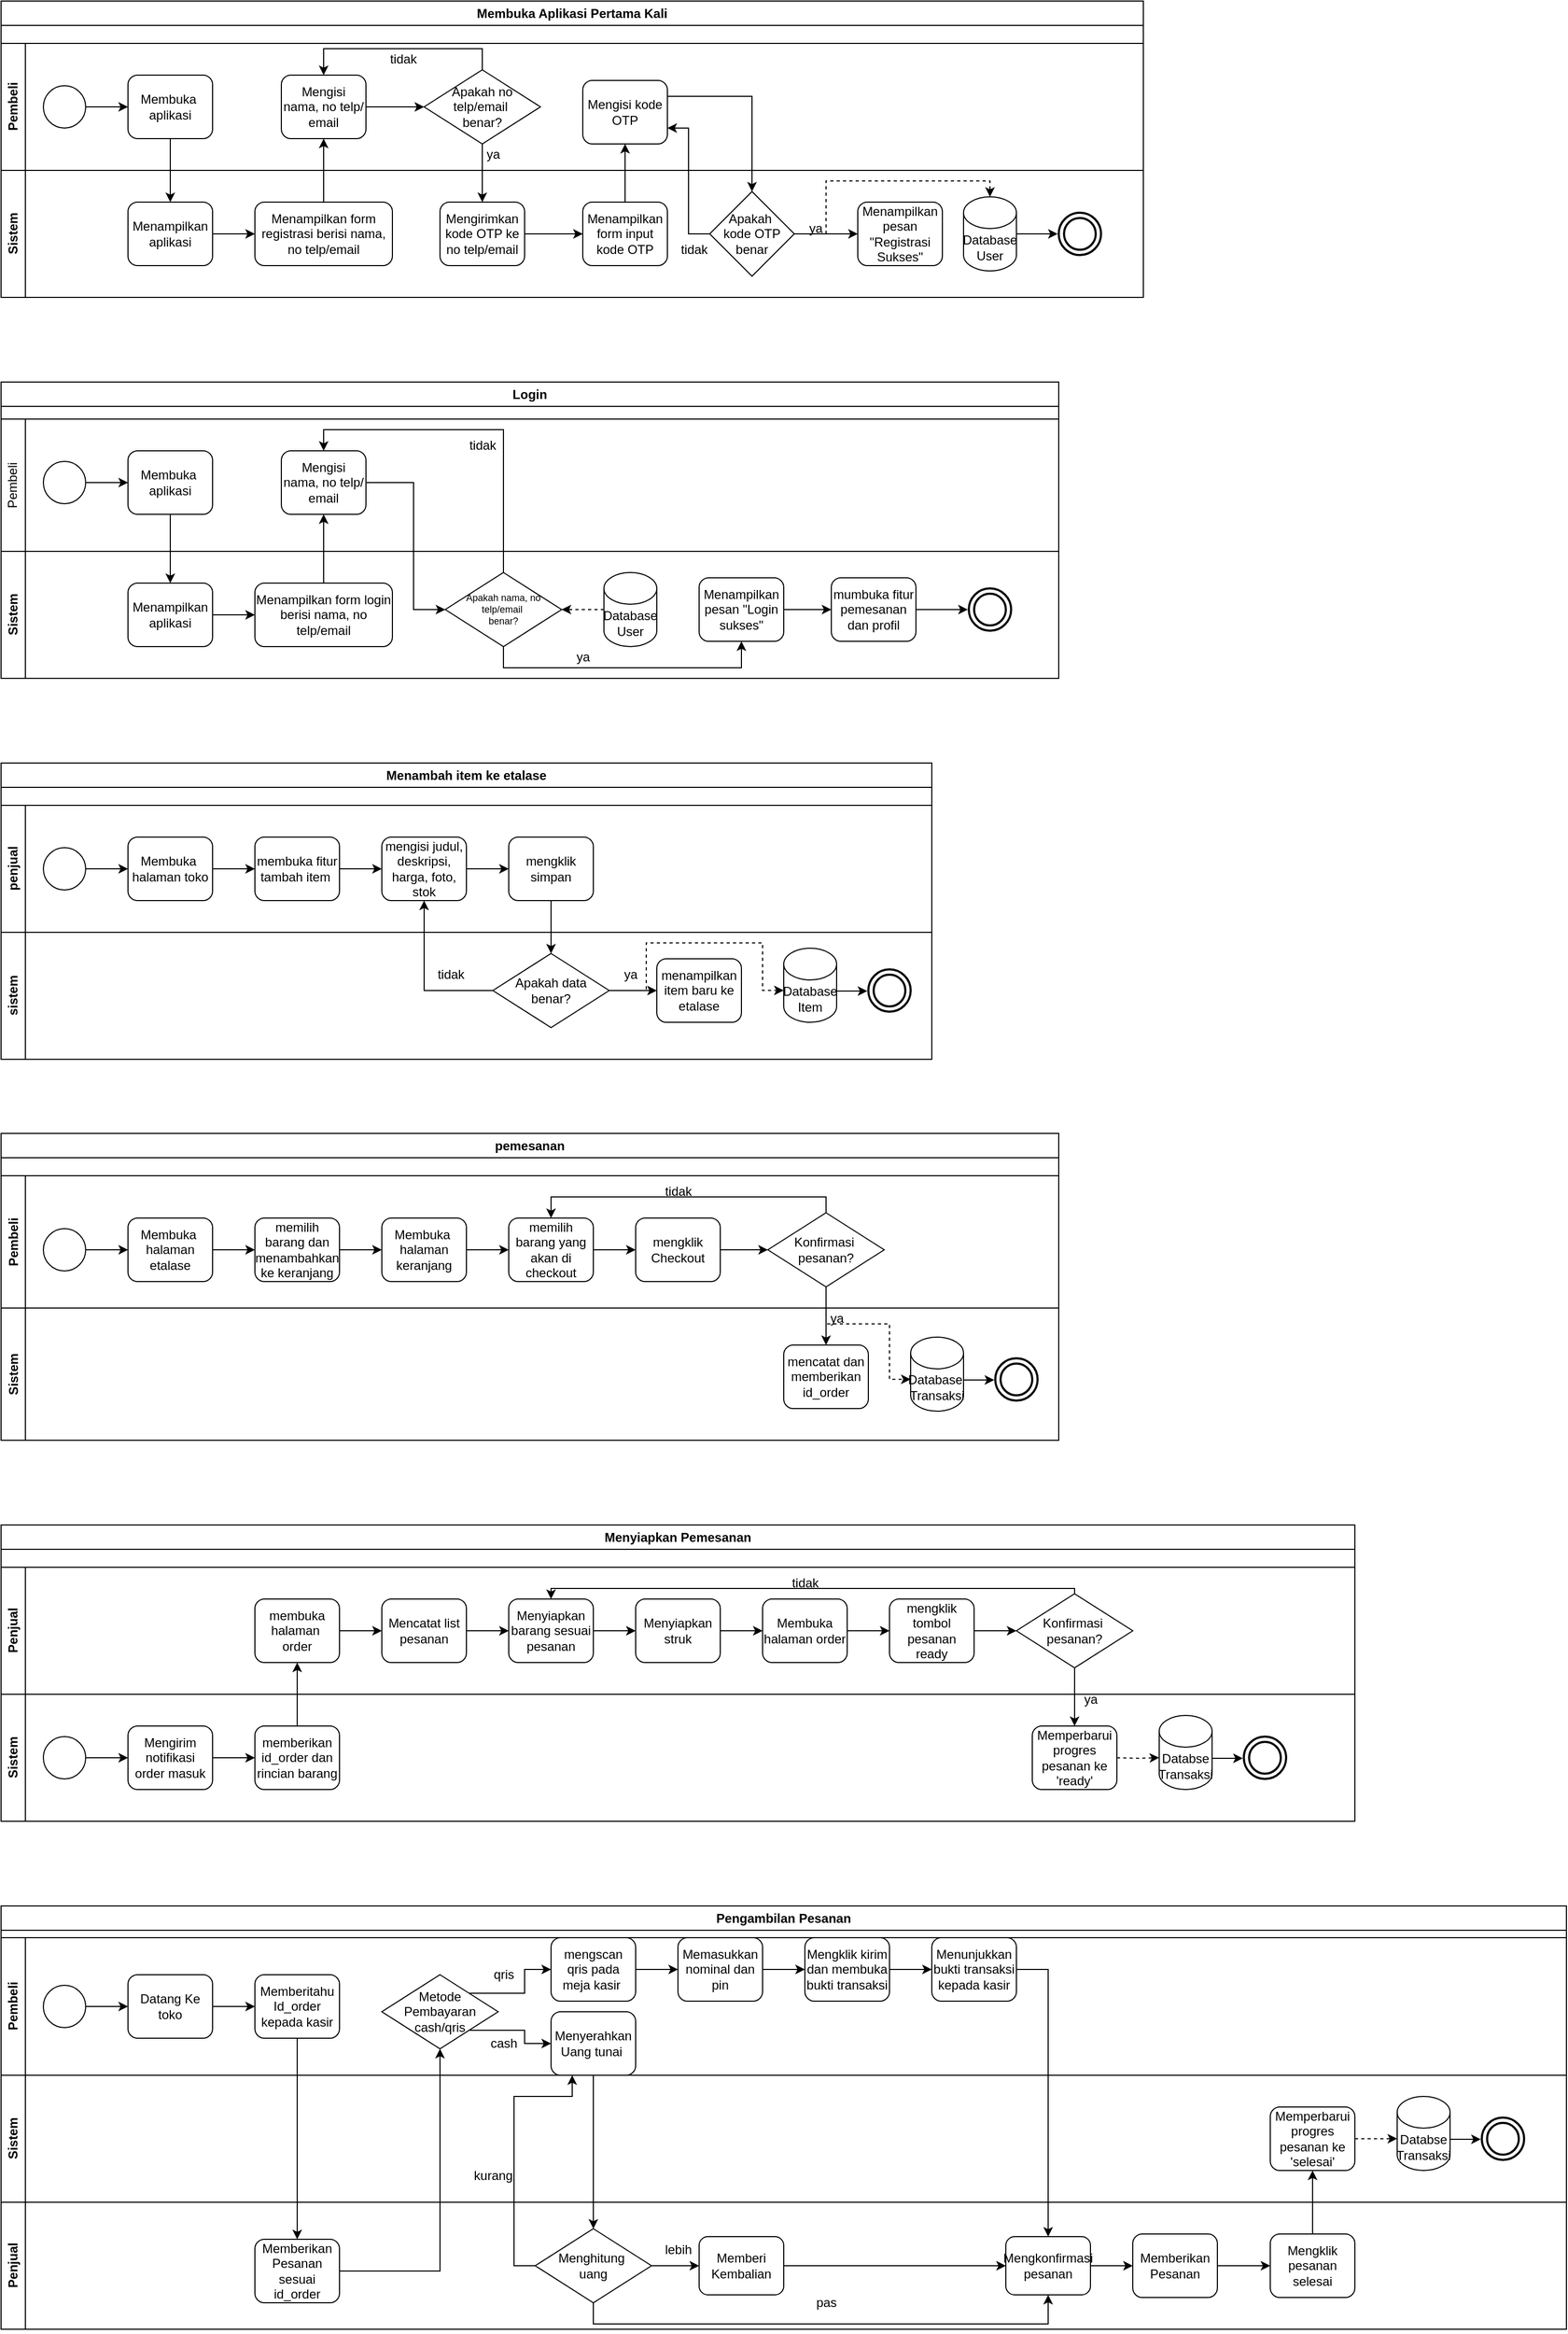 <mxfile version="26.0.4">
  <diagram name="Halaman-1" id="dJWml7e_3UsgryPbaNAH">
    <mxGraphModel dx="1216" dy="539" grid="1" gridSize="10" guides="1" tooltips="1" connect="1" arrows="1" fold="1" page="1" pageScale="10" pageWidth="827" pageHeight="1169" math="0" shadow="0">
      <root>
        <mxCell id="0" />
        <mxCell id="1" parent="0" />
        <mxCell id="1x1_cKniDCLI9DL_jRmz-61" value="Membuka Aplikasi Pertama Kali" style="swimlane;whiteSpace=wrap;html=1;" parent="1" vertex="1">
          <mxGeometry width="1080" height="280" as="geometry" />
        </mxCell>
        <mxCell id="1x1_cKniDCLI9DL_jRmz-62" value="Pembeli" style="swimlane;horizontal=0;whiteSpace=wrap;html=1;" parent="1x1_cKniDCLI9DL_jRmz-61" vertex="1">
          <mxGeometry y="40" width="1080" height="120" as="geometry" />
        </mxCell>
        <mxCell id="v4LzWEk5CZVGfWKohJ5e-2" style="edgeStyle=orthogonalEdgeStyle;rounded=0;orthogonalLoop=1;jettySize=auto;html=1;exitX=1;exitY=0.5;exitDx=0;exitDy=0;entryX=0;entryY=0.5;entryDx=0;entryDy=0;" parent="1x1_cKniDCLI9DL_jRmz-62" source="1x1_cKniDCLI9DL_jRmz-66" target="1x1_cKniDCLI9DL_jRmz-67" edge="1">
          <mxGeometry relative="1" as="geometry" />
        </mxCell>
        <mxCell id="1x1_cKniDCLI9DL_jRmz-66" value="" style="ellipse;whiteSpace=wrap;html=1;aspect=fixed;" parent="1x1_cKniDCLI9DL_jRmz-62" vertex="1">
          <mxGeometry x="40" y="40" width="40" height="40" as="geometry" />
        </mxCell>
        <mxCell id="1x1_cKniDCLI9DL_jRmz-67" value="Membuka&amp;nbsp;&lt;div&gt;aplikasi&lt;/div&gt;" style="rounded=1;whiteSpace=wrap;html=1;" parent="1x1_cKniDCLI9DL_jRmz-62" vertex="1">
          <mxGeometry x="120" y="30" width="80" height="60" as="geometry" />
        </mxCell>
        <mxCell id="1x1_cKniDCLI9DL_jRmz-81" style="edgeStyle=orthogonalEdgeStyle;rounded=0;orthogonalLoop=1;jettySize=auto;html=1;exitX=1;exitY=0.5;exitDx=0;exitDy=0;entryX=0;entryY=0.5;entryDx=0;entryDy=0;" parent="1x1_cKniDCLI9DL_jRmz-62" source="1x1_cKniDCLI9DL_jRmz-72" target="1x1_cKniDCLI9DL_jRmz-77" edge="1">
          <mxGeometry relative="1" as="geometry" />
        </mxCell>
        <mxCell id="1x1_cKniDCLI9DL_jRmz-72" value="Mengisi nama, no telp/ email" style="rounded=1;whiteSpace=wrap;html=1;" parent="1x1_cKniDCLI9DL_jRmz-62" vertex="1">
          <mxGeometry x="265" y="30" width="80" height="60" as="geometry" />
        </mxCell>
        <mxCell id="1x1_cKniDCLI9DL_jRmz-78" style="edgeStyle=orthogonalEdgeStyle;rounded=0;orthogonalLoop=1;jettySize=auto;html=1;exitX=0.5;exitY=0;exitDx=0;exitDy=0;entryX=0.5;entryY=0;entryDx=0;entryDy=0;" parent="1x1_cKniDCLI9DL_jRmz-62" source="1x1_cKniDCLI9DL_jRmz-77" target="1x1_cKniDCLI9DL_jRmz-72" edge="1">
          <mxGeometry relative="1" as="geometry" />
        </mxCell>
        <mxCell id="1x1_cKniDCLI9DL_jRmz-77" value="Apakah no telp/email&amp;nbsp;&lt;div&gt;benar?&lt;/div&gt;" style="rhombus;whiteSpace=wrap;html=1;" parent="1x1_cKniDCLI9DL_jRmz-62" vertex="1">
          <mxGeometry x="400" y="25" width="110" height="70" as="geometry" />
        </mxCell>
        <mxCell id="1x1_cKniDCLI9DL_jRmz-85" value="Mengisi kode OTP" style="rounded=1;whiteSpace=wrap;html=1;" parent="1x1_cKniDCLI9DL_jRmz-62" vertex="1">
          <mxGeometry x="550" y="35" width="80" height="60" as="geometry" />
        </mxCell>
        <mxCell id="v4LzWEk5CZVGfWKohJ5e-10" value="ya" style="text;html=1;align=center;verticalAlign=middle;resizable=0;points=[];autosize=1;strokeColor=none;fillColor=none;" parent="1x1_cKniDCLI9DL_jRmz-62" vertex="1">
          <mxGeometry x="445" y="90" width="40" height="30" as="geometry" />
        </mxCell>
        <mxCell id="v4LzWEk5CZVGfWKohJ5e-11" value="tidak" style="text;html=1;align=center;verticalAlign=middle;resizable=0;points=[];autosize=1;strokeColor=none;fillColor=none;" parent="1x1_cKniDCLI9DL_jRmz-62" vertex="1">
          <mxGeometry x="355" width="50" height="30" as="geometry" />
        </mxCell>
        <mxCell id="1x1_cKniDCLI9DL_jRmz-64" value="Sistem" style="swimlane;horizontal=0;whiteSpace=wrap;html=1;" parent="1x1_cKniDCLI9DL_jRmz-61" vertex="1">
          <mxGeometry y="160" width="1080" height="120" as="geometry" />
        </mxCell>
        <mxCell id="1x1_cKniDCLI9DL_jRmz-80" style="edgeStyle=orthogonalEdgeStyle;rounded=0;orthogonalLoop=1;jettySize=auto;html=1;exitX=1;exitY=0.5;exitDx=0;exitDy=0;entryX=0;entryY=0.5;entryDx=0;entryDy=0;" parent="1x1_cKniDCLI9DL_jRmz-64" source="1x1_cKniDCLI9DL_jRmz-69" target="1x1_cKniDCLI9DL_jRmz-71" edge="1">
          <mxGeometry relative="1" as="geometry" />
        </mxCell>
        <mxCell id="1x1_cKniDCLI9DL_jRmz-69" value="Menampilkan aplikasi" style="rounded=1;whiteSpace=wrap;html=1;" parent="1x1_cKniDCLI9DL_jRmz-64" vertex="1">
          <mxGeometry x="120" y="30" width="80" height="60" as="geometry" />
        </mxCell>
        <mxCell id="1x1_cKniDCLI9DL_jRmz-71" value="Menampilkan form registrasi berisi nama, no telp/email" style="rounded=1;whiteSpace=wrap;html=1;" parent="1x1_cKniDCLI9DL_jRmz-64" vertex="1">
          <mxGeometry x="240" y="30" width="130" height="60" as="geometry" />
        </mxCell>
        <mxCell id="1x1_cKniDCLI9DL_jRmz-84" style="edgeStyle=orthogonalEdgeStyle;rounded=0;orthogonalLoop=1;jettySize=auto;html=1;exitX=1;exitY=0.5;exitDx=0;exitDy=0;entryX=0;entryY=0.5;entryDx=0;entryDy=0;" parent="1x1_cKniDCLI9DL_jRmz-64" source="1x1_cKniDCLI9DL_jRmz-73" target="1x1_cKniDCLI9DL_jRmz-83" edge="1">
          <mxGeometry relative="1" as="geometry" />
        </mxCell>
        <mxCell id="1x1_cKniDCLI9DL_jRmz-73" value="Mengirimkan kode OTP ke no telp/email" style="rounded=1;whiteSpace=wrap;html=1;" parent="1x1_cKniDCLI9DL_jRmz-64" vertex="1">
          <mxGeometry x="415" y="30" width="80" height="60" as="geometry" />
        </mxCell>
        <mxCell id="1x1_cKniDCLI9DL_jRmz-83" value="Menampilkan form input kode OTP" style="rounded=1;whiteSpace=wrap;html=1;" parent="1x1_cKniDCLI9DL_jRmz-64" vertex="1">
          <mxGeometry x="550" y="30" width="80" height="60" as="geometry" />
        </mxCell>
        <mxCell id="1x1_cKniDCLI9DL_jRmz-91" style="edgeStyle=orthogonalEdgeStyle;rounded=0;orthogonalLoop=1;jettySize=auto;html=1;exitX=1;exitY=0.5;exitDx=0;exitDy=0;entryX=0;entryY=0.5;entryDx=0;entryDy=0;" parent="1x1_cKniDCLI9DL_jRmz-64" source="1x1_cKniDCLI9DL_jRmz-87" target="1x1_cKniDCLI9DL_jRmz-90" edge="1">
          <mxGeometry relative="1" as="geometry" />
        </mxCell>
        <mxCell id="1x1_cKniDCLI9DL_jRmz-87" value="Apakah&amp;nbsp;&lt;div&gt;kode OTP benar&lt;/div&gt;" style="rhombus;whiteSpace=wrap;html=1;" parent="1x1_cKniDCLI9DL_jRmz-64" vertex="1">
          <mxGeometry x="670" y="20" width="80" height="80" as="geometry" />
        </mxCell>
        <mxCell id="1x1_cKniDCLI9DL_jRmz-90" value="Menampilkan pesan &quot;Registrasi Sukses&quot;" style="rounded=1;whiteSpace=wrap;html=1;" parent="1x1_cKniDCLI9DL_jRmz-64" vertex="1">
          <mxGeometry x="810" y="30" width="80" height="60" as="geometry" />
        </mxCell>
        <mxCell id="2Y-CChpE2fxilLZrQBRF-6" style="edgeStyle=orthogonalEdgeStyle;rounded=0;orthogonalLoop=1;jettySize=auto;html=1;exitX=1;exitY=0.5;exitDx=0;exitDy=0;exitPerimeter=0;entryX=0;entryY=0.5;entryDx=0;entryDy=0;" edge="1" parent="1x1_cKniDCLI9DL_jRmz-64" source="1x1_cKniDCLI9DL_jRmz-92" target="v4LzWEk5CZVGfWKohJ5e-3">
          <mxGeometry relative="1" as="geometry" />
        </mxCell>
        <mxCell id="1x1_cKniDCLI9DL_jRmz-92" value="Database&lt;div&gt;User&lt;/div&gt;" style="shape=cylinder3;whiteSpace=wrap;html=1;boundedLbl=1;backgroundOutline=1;size=15;" parent="1x1_cKniDCLI9DL_jRmz-64" vertex="1">
          <mxGeometry x="910" y="25" width="50" height="70" as="geometry" />
        </mxCell>
        <mxCell id="v4LzWEk5CZVGfWKohJ5e-4" style="edgeStyle=orthogonalEdgeStyle;rounded=0;orthogonalLoop=1;jettySize=auto;html=1;exitX=1;exitY=0.5;exitDx=0;exitDy=0;dashed=1;entryX=0.5;entryY=0;entryDx=0;entryDy=0;entryPerimeter=0;" parent="1x1_cKniDCLI9DL_jRmz-64" source="1x1_cKniDCLI9DL_jRmz-87" target="1x1_cKniDCLI9DL_jRmz-92" edge="1">
          <mxGeometry relative="1" as="geometry">
            <mxPoint x="935" y="20" as="targetPoint" />
            <Array as="points">
              <mxPoint x="780" y="60" />
              <mxPoint x="780" y="10" />
              <mxPoint x="935" y="10" />
            </Array>
          </mxGeometry>
        </mxCell>
        <mxCell id="v4LzWEk5CZVGfWKohJ5e-12" value="ya" style="text;html=1;align=center;verticalAlign=middle;resizable=0;points=[];autosize=1;strokeColor=none;fillColor=none;" parent="1x1_cKniDCLI9DL_jRmz-64" vertex="1">
          <mxGeometry x="750" y="40" width="40" height="30" as="geometry" />
        </mxCell>
        <mxCell id="v4LzWEk5CZVGfWKohJ5e-3" value="" style="ellipse;whiteSpace=wrap;html=1;aspect=fixed;perimeterSpacing=1;strokeWidth=2;gradientColor=none;fillStyle=auto;" parent="1x1_cKniDCLI9DL_jRmz-64" vertex="1">
          <mxGeometry x="1000" y="40" width="40" height="40" as="geometry" />
        </mxCell>
        <mxCell id="v4LzWEk5CZVGfWKohJ5e-9" value="" style="ellipse;whiteSpace=wrap;html=1;aspect=fixed;perimeterSpacing=1;strokeWidth=2;gradientColor=none;fillStyle=auto;" parent="1x1_cKniDCLI9DL_jRmz-64" vertex="1">
          <mxGeometry x="1005" y="45" width="30" height="30" as="geometry" />
        </mxCell>
        <mxCell id="v4LzWEk5CZVGfWKohJ5e-13" value="tidak" style="text;html=1;align=center;verticalAlign=middle;resizable=0;points=[];autosize=1;strokeColor=none;fillColor=none;" parent="1x1_cKniDCLI9DL_jRmz-64" vertex="1">
          <mxGeometry x="630" y="60" width="50" height="30" as="geometry" />
        </mxCell>
        <mxCell id="1x1_cKniDCLI9DL_jRmz-76" style="edgeStyle=orthogonalEdgeStyle;rounded=0;orthogonalLoop=1;jettySize=auto;html=1;exitX=0.5;exitY=0;exitDx=0;exitDy=0;entryX=0.5;entryY=1;entryDx=0;entryDy=0;" parent="1x1_cKniDCLI9DL_jRmz-61" source="1x1_cKniDCLI9DL_jRmz-71" target="1x1_cKniDCLI9DL_jRmz-72" edge="1">
          <mxGeometry relative="1" as="geometry" />
        </mxCell>
        <mxCell id="1x1_cKniDCLI9DL_jRmz-79" style="edgeStyle=orthogonalEdgeStyle;rounded=0;orthogonalLoop=1;jettySize=auto;html=1;exitX=0.5;exitY=1;exitDx=0;exitDy=0;entryX=0.5;entryY=0;entryDx=0;entryDy=0;" parent="1x1_cKniDCLI9DL_jRmz-61" source="1x1_cKniDCLI9DL_jRmz-67" target="1x1_cKniDCLI9DL_jRmz-69" edge="1">
          <mxGeometry relative="1" as="geometry" />
        </mxCell>
        <mxCell id="1x1_cKniDCLI9DL_jRmz-82" style="edgeStyle=orthogonalEdgeStyle;rounded=0;orthogonalLoop=1;jettySize=auto;html=1;exitX=0.5;exitY=1;exitDx=0;exitDy=0;entryX=0.5;entryY=0;entryDx=0;entryDy=0;" parent="1x1_cKniDCLI9DL_jRmz-61" source="1x1_cKniDCLI9DL_jRmz-77" target="1x1_cKniDCLI9DL_jRmz-73" edge="1">
          <mxGeometry relative="1" as="geometry" />
        </mxCell>
        <mxCell id="1x1_cKniDCLI9DL_jRmz-86" style="edgeStyle=orthogonalEdgeStyle;rounded=0;orthogonalLoop=1;jettySize=auto;html=1;exitX=0.5;exitY=0;exitDx=0;exitDy=0;entryX=0.5;entryY=1;entryDx=0;entryDy=0;" parent="1x1_cKniDCLI9DL_jRmz-61" source="1x1_cKniDCLI9DL_jRmz-83" target="1x1_cKniDCLI9DL_jRmz-85" edge="1">
          <mxGeometry relative="1" as="geometry" />
        </mxCell>
        <mxCell id="1x1_cKniDCLI9DL_jRmz-88" style="edgeStyle=orthogonalEdgeStyle;rounded=0;orthogonalLoop=1;jettySize=auto;html=1;exitX=1;exitY=0.25;exitDx=0;exitDy=0;entryX=0.5;entryY=0;entryDx=0;entryDy=0;" parent="1x1_cKniDCLI9DL_jRmz-61" source="1x1_cKniDCLI9DL_jRmz-85" target="1x1_cKniDCLI9DL_jRmz-87" edge="1">
          <mxGeometry relative="1" as="geometry" />
        </mxCell>
        <mxCell id="1x1_cKniDCLI9DL_jRmz-89" style="edgeStyle=orthogonalEdgeStyle;rounded=0;orthogonalLoop=1;jettySize=auto;html=1;exitX=0;exitY=0.5;exitDx=0;exitDy=0;entryX=1;entryY=0.75;entryDx=0;entryDy=0;" parent="1x1_cKniDCLI9DL_jRmz-61" source="1x1_cKniDCLI9DL_jRmz-87" target="1x1_cKniDCLI9DL_jRmz-85" edge="1">
          <mxGeometry relative="1" as="geometry" />
        </mxCell>
        <mxCell id="v4LzWEk5CZVGfWKohJ5e-50" value="Login" style="swimlane;whiteSpace=wrap;html=1;" parent="1" vertex="1">
          <mxGeometry y="360" width="1000" height="280" as="geometry" />
        </mxCell>
        <mxCell id="v4LzWEk5CZVGfWKohJ5e-67" value="Sistem" style="swimlane;horizontal=0;whiteSpace=wrap;html=1;" parent="v4LzWEk5CZVGfWKohJ5e-50" vertex="1">
          <mxGeometry y="160" width="1000" height="120" as="geometry" />
        </mxCell>
        <mxCell id="v4LzWEk5CZVGfWKohJ5e-82" style="edgeStyle=orthogonalEdgeStyle;rounded=0;orthogonalLoop=1;jettySize=auto;html=1;exitX=1;exitY=0.5;exitDx=0;exitDy=0;entryX=0;entryY=0.5;entryDx=0;entryDy=0;" parent="v4LzWEk5CZVGfWKohJ5e-67" source="v4LzWEk5CZVGfWKohJ5e-71" target="v4LzWEk5CZVGfWKohJ5e-72" edge="1">
          <mxGeometry relative="1" as="geometry" />
        </mxCell>
        <mxCell id="v4LzWEk5CZVGfWKohJ5e-71" value="Menampilkan aplikasi" style="rounded=1;whiteSpace=wrap;html=1;" parent="v4LzWEk5CZVGfWKohJ5e-67" vertex="1">
          <mxGeometry x="120" y="30" width="80" height="60" as="geometry" />
        </mxCell>
        <mxCell id="v4LzWEk5CZVGfWKohJ5e-72" value="Menampilkan form login berisi nama, no telp/email" style="rounded=1;whiteSpace=wrap;html=1;" parent="v4LzWEk5CZVGfWKohJ5e-67" vertex="1">
          <mxGeometry x="240" y="30" width="130" height="60" as="geometry" />
        </mxCell>
        <mxCell id="v4LzWEk5CZVGfWKohJ5e-75" value="Apakah nama, no telp/email&amp;nbsp;&lt;div&gt;benar?&lt;/div&gt;" style="rhombus;whiteSpace=wrap;html=1;spacing=2;fontSize=9;fontStyle=0" parent="v4LzWEk5CZVGfWKohJ5e-67" vertex="1">
          <mxGeometry x="420" y="20" width="110" height="70" as="geometry" />
        </mxCell>
        <mxCell id="2Y-CChpE2fxilLZrQBRF-5" style="edgeStyle=orthogonalEdgeStyle;rounded=0;orthogonalLoop=1;jettySize=auto;html=1;exitX=0;exitY=0.5;exitDx=0;exitDy=0;exitPerimeter=0;entryX=1;entryY=0.5;entryDx=0;entryDy=0;dashed=1;" edge="1" parent="v4LzWEk5CZVGfWKohJ5e-67" source="2Y-CChpE2fxilLZrQBRF-4" target="v4LzWEk5CZVGfWKohJ5e-75">
          <mxGeometry relative="1" as="geometry" />
        </mxCell>
        <mxCell id="2Y-CChpE2fxilLZrQBRF-4" value="Database User" style="shape=cylinder3;whiteSpace=wrap;html=1;boundedLbl=1;backgroundOutline=1;size=15;" vertex="1" parent="v4LzWEk5CZVGfWKohJ5e-67">
          <mxGeometry x="570" y="20" width="50" height="70" as="geometry" />
        </mxCell>
        <mxCell id="v4LzWEk5CZVGfWKohJ5e-84" style="edgeStyle=orthogonalEdgeStyle;rounded=0;orthogonalLoop=1;jettySize=auto;html=1;exitX=1;exitY=0.5;exitDx=0;exitDy=0;entryX=0;entryY=0.5;entryDx=0;entryDy=0;" parent="v4LzWEk5CZVGfWKohJ5e-67" source="v4LzWEk5CZVGfWKohJ5e-77" target="v4LzWEk5CZVGfWKohJ5e-83" edge="1">
          <mxGeometry relative="1" as="geometry" />
        </mxCell>
        <mxCell id="v4LzWEk5CZVGfWKohJ5e-77" value="Menampilkan pesan &quot;Login sukses&quot;" style="rounded=1;whiteSpace=wrap;html=1;" parent="v4LzWEk5CZVGfWKohJ5e-67" vertex="1">
          <mxGeometry x="660" y="25" width="80" height="60" as="geometry" />
        </mxCell>
        <mxCell id="v4LzWEk5CZVGfWKohJ5e-91" style="edgeStyle=orthogonalEdgeStyle;rounded=0;orthogonalLoop=1;jettySize=auto;html=1;exitX=1;exitY=0.5;exitDx=0;exitDy=0;entryX=0;entryY=0.5;entryDx=0;entryDy=0;" parent="v4LzWEk5CZVGfWKohJ5e-67" source="v4LzWEk5CZVGfWKohJ5e-83" target="v4LzWEk5CZVGfWKohJ5e-89" edge="1">
          <mxGeometry relative="1" as="geometry" />
        </mxCell>
        <mxCell id="v4LzWEk5CZVGfWKohJ5e-83" value="mumbuka fitur pemesanan dan profil" style="rounded=1;whiteSpace=wrap;html=1;" parent="v4LzWEk5CZVGfWKohJ5e-67" vertex="1">
          <mxGeometry x="785" y="25" width="80" height="60" as="geometry" />
        </mxCell>
        <mxCell id="v4LzWEk5CZVGfWKohJ5e-89" value="" style="ellipse;whiteSpace=wrap;html=1;aspect=fixed;perimeterSpacing=1;strokeWidth=2;gradientColor=none;fillStyle=auto;" parent="v4LzWEk5CZVGfWKohJ5e-67" vertex="1">
          <mxGeometry x="915" y="35" width="40" height="40" as="geometry" />
        </mxCell>
        <mxCell id="v4LzWEk5CZVGfWKohJ5e-90" value="" style="ellipse;whiteSpace=wrap;html=1;aspect=fixed;perimeterSpacing=1;strokeWidth=2;gradientColor=none;fillStyle=auto;" parent="v4LzWEk5CZVGfWKohJ5e-67" vertex="1">
          <mxGeometry x="920" y="40" width="30" height="30" as="geometry" />
        </mxCell>
        <mxCell id="v4LzWEk5CZVGfWKohJ5e-78" style="edgeStyle=orthogonalEdgeStyle;rounded=0;orthogonalLoop=1;jettySize=auto;html=1;exitX=0.5;exitY=1;exitDx=0;exitDy=0;entryX=0.5;entryY=1;entryDx=0;entryDy=0;" parent="v4LzWEk5CZVGfWKohJ5e-67" source="v4LzWEk5CZVGfWKohJ5e-75" target="v4LzWEk5CZVGfWKohJ5e-77" edge="1">
          <mxGeometry relative="1" as="geometry" />
        </mxCell>
        <mxCell id="v4LzWEk5CZVGfWKohJ5e-85" value="ya" style="text;html=1;align=center;verticalAlign=middle;resizable=0;points=[];autosize=1;strokeColor=none;fillColor=none;" parent="v4LzWEk5CZVGfWKohJ5e-67" vertex="1">
          <mxGeometry x="530" y="85" width="40" height="30" as="geometry" />
        </mxCell>
        <mxCell id="v4LzWEk5CZVGfWKohJ5e-68" value="Pembeli" style="swimlane;horizontal=0;whiteSpace=wrap;html=1;startSize=23;fontStyle=0;fontSize=12;" parent="v4LzWEk5CZVGfWKohJ5e-50" vertex="1">
          <mxGeometry y="35" width="1000" height="125" as="geometry" />
        </mxCell>
        <mxCell id="v4LzWEk5CZVGfWKohJ5e-80" style="edgeStyle=orthogonalEdgeStyle;rounded=0;orthogonalLoop=1;jettySize=auto;html=1;exitX=1;exitY=0.5;exitDx=0;exitDy=0;entryX=0;entryY=0.5;entryDx=0;entryDy=0;" parent="v4LzWEk5CZVGfWKohJ5e-68" source="v4LzWEk5CZVGfWKohJ5e-69" target="v4LzWEk5CZVGfWKohJ5e-70" edge="1">
          <mxGeometry relative="1" as="geometry" />
        </mxCell>
        <mxCell id="v4LzWEk5CZVGfWKohJ5e-69" value="" style="ellipse;whiteSpace=wrap;html=1;aspect=fixed;" parent="v4LzWEk5CZVGfWKohJ5e-68" vertex="1">
          <mxGeometry x="40" y="40" width="40" height="40" as="geometry" />
        </mxCell>
        <mxCell id="v4LzWEk5CZVGfWKohJ5e-70" value="Membuka&amp;nbsp;&lt;div&gt;aplikasi&lt;/div&gt;" style="rounded=1;whiteSpace=wrap;html=1;" parent="v4LzWEk5CZVGfWKohJ5e-68" vertex="1">
          <mxGeometry x="120" y="30" width="80" height="60" as="geometry" />
        </mxCell>
        <mxCell id="v4LzWEk5CZVGfWKohJ5e-73" value="Mengisi nama, no telp/ email" style="rounded=1;whiteSpace=wrap;html=1;" parent="v4LzWEk5CZVGfWKohJ5e-68" vertex="1">
          <mxGeometry x="265" y="30" width="80" height="60" as="geometry" />
        </mxCell>
        <mxCell id="v4LzWEk5CZVGfWKohJ5e-87" value="tidak" style="text;html=1;align=center;verticalAlign=middle;resizable=0;points=[];autosize=1;strokeColor=none;fillColor=none;" parent="v4LzWEk5CZVGfWKohJ5e-68" vertex="1">
          <mxGeometry x="430" y="10" width="50" height="30" as="geometry" />
        </mxCell>
        <mxCell id="v4LzWEk5CZVGfWKohJ5e-74" style="edgeStyle=orthogonalEdgeStyle;rounded=0;orthogonalLoop=1;jettySize=auto;html=1;exitX=0.5;exitY=0;exitDx=0;exitDy=0;entryX=0.5;entryY=1;entryDx=0;entryDy=0;" parent="v4LzWEk5CZVGfWKohJ5e-50" source="v4LzWEk5CZVGfWKohJ5e-72" target="v4LzWEk5CZVGfWKohJ5e-73" edge="1">
          <mxGeometry relative="1" as="geometry" />
        </mxCell>
        <mxCell id="v4LzWEk5CZVGfWKohJ5e-81" style="edgeStyle=orthogonalEdgeStyle;rounded=0;orthogonalLoop=1;jettySize=auto;html=1;exitX=0.5;exitY=1;exitDx=0;exitDy=0;entryX=0.5;entryY=0;entryDx=0;entryDy=0;" parent="v4LzWEk5CZVGfWKohJ5e-50" source="v4LzWEk5CZVGfWKohJ5e-70" target="v4LzWEk5CZVGfWKohJ5e-71" edge="1">
          <mxGeometry relative="1" as="geometry" />
        </mxCell>
        <mxCell id="v4LzWEk5CZVGfWKohJ5e-79" style="edgeStyle=orthogonalEdgeStyle;rounded=0;orthogonalLoop=1;jettySize=auto;html=1;exitX=1;exitY=0.5;exitDx=0;exitDy=0;entryX=0;entryY=0.5;entryDx=0;entryDy=0;" parent="v4LzWEk5CZVGfWKohJ5e-50" source="v4LzWEk5CZVGfWKohJ5e-73" target="v4LzWEk5CZVGfWKohJ5e-75" edge="1">
          <mxGeometry relative="1" as="geometry">
            <Array as="points">
              <mxPoint x="390" y="95" />
              <mxPoint x="390" y="215" />
            </Array>
          </mxGeometry>
        </mxCell>
        <mxCell id="v4LzWEk5CZVGfWKohJ5e-76" style="edgeStyle=orthogonalEdgeStyle;rounded=0;orthogonalLoop=1;jettySize=auto;html=1;exitX=0.5;exitY=0;exitDx=0;exitDy=0;entryX=0.5;entryY=0;entryDx=0;entryDy=0;" parent="v4LzWEk5CZVGfWKohJ5e-50" source="v4LzWEk5CZVGfWKohJ5e-75" target="v4LzWEk5CZVGfWKohJ5e-73" edge="1">
          <mxGeometry relative="1" as="geometry" />
        </mxCell>
        <mxCell id="Xs1nnPFi00Lcflwtf1iO-1" value="Menambah item ke etalase" style="swimlane;whiteSpace=wrap;html=1;" parent="1" vertex="1">
          <mxGeometry y="720" width="880" height="280" as="geometry" />
        </mxCell>
        <mxCell id="Xs1nnPFi00Lcflwtf1iO-2" value="sistem" style="swimlane;horizontal=0;whiteSpace=wrap;html=1;" parent="Xs1nnPFi00Lcflwtf1iO-1" vertex="1">
          <mxGeometry y="160" width="880" height="120" as="geometry" />
        </mxCell>
        <mxCell id="Xs1nnPFi00Lcflwtf1iO-21" style="edgeStyle=orthogonalEdgeStyle;rounded=0;orthogonalLoop=1;jettySize=auto;html=1;exitX=1;exitY=0.5;exitDx=0;exitDy=0;entryX=0;entryY=0.5;entryDx=0;entryDy=0;" parent="Xs1nnPFi00Lcflwtf1iO-2" source="Xs1nnPFi00Lcflwtf1iO-13" target="Xs1nnPFi00Lcflwtf1iO-20" edge="1">
          <mxGeometry relative="1" as="geometry" />
        </mxCell>
        <mxCell id="Xs1nnPFi00Lcflwtf1iO-13" value="Apakah data&lt;div&gt;benar?&lt;/div&gt;" style="rhombus;whiteSpace=wrap;html=1;" parent="Xs1nnPFi00Lcflwtf1iO-2" vertex="1">
          <mxGeometry x="465" y="20" width="110" height="70" as="geometry" />
        </mxCell>
        <mxCell id="Xs1nnPFi00Lcflwtf1iO-20" value="menampilkan item baru ke etalase" style="rounded=1;whiteSpace=wrap;html=1;" parent="Xs1nnPFi00Lcflwtf1iO-2" vertex="1">
          <mxGeometry x="620" y="25" width="80" height="60" as="geometry" />
        </mxCell>
        <mxCell id="Xs1nnPFi00Lcflwtf1iO-22" value="tidak" style="text;html=1;align=center;verticalAlign=middle;resizable=0;points=[];autosize=1;strokeColor=none;fillColor=none;" parent="Xs1nnPFi00Lcflwtf1iO-2" vertex="1">
          <mxGeometry x="400" y="25" width="50" height="30" as="geometry" />
        </mxCell>
        <mxCell id="Ru0WodZBk-ABv7PbZK_r-1" value="ya" style="text;html=1;align=center;verticalAlign=middle;resizable=0;points=[];autosize=1;strokeColor=none;fillColor=none;" parent="Xs1nnPFi00Lcflwtf1iO-2" vertex="1">
          <mxGeometry x="575" y="25" width="40" height="30" as="geometry" />
        </mxCell>
        <mxCell id="Ru0WodZBk-ABv7PbZK_r-7" style="edgeStyle=orthogonalEdgeStyle;rounded=0;orthogonalLoop=1;jettySize=auto;html=1;exitX=1.007;exitY=0.579;exitDx=0;exitDy=0;exitPerimeter=0;entryX=0;entryY=0.5;entryDx=0;entryDy=0;" parent="Xs1nnPFi00Lcflwtf1iO-2" source="Ru0WodZBk-ABv7PbZK_r-8" target="Ru0WodZBk-ABv7PbZK_r-9" edge="1">
          <mxGeometry relative="1" as="geometry" />
        </mxCell>
        <mxCell id="Ru0WodZBk-ABv7PbZK_r-8" value="Database&lt;div&gt;Item&lt;/div&gt;" style="shape=cylinder3;whiteSpace=wrap;html=1;boundedLbl=1;backgroundOutline=1;size=15;" parent="Xs1nnPFi00Lcflwtf1iO-2" vertex="1">
          <mxGeometry x="740" y="15" width="50" height="70" as="geometry" />
        </mxCell>
        <mxCell id="Ru0WodZBk-ABv7PbZK_r-9" value="" style="ellipse;whiteSpace=wrap;html=1;aspect=fixed;perimeterSpacing=1;strokeWidth=2;gradientColor=none;fillStyle=auto;" parent="Xs1nnPFi00Lcflwtf1iO-2" vertex="1">
          <mxGeometry x="820" y="35" width="40" height="40" as="geometry" />
        </mxCell>
        <mxCell id="Ru0WodZBk-ABv7PbZK_r-10" style="edgeStyle=orthogonalEdgeStyle;rounded=0;orthogonalLoop=1;jettySize=auto;html=1;exitX=1;exitY=0.5;exitDx=0;exitDy=0;entryX=-0.001;entryY=0.57;entryDx=0;entryDy=0;entryPerimeter=0;dashed=1;" parent="Xs1nnPFi00Lcflwtf1iO-2" target="Ru0WodZBk-ABv7PbZK_r-8" edge="1" source="Xs1nnPFi00Lcflwtf1iO-13">
          <mxGeometry relative="1" as="geometry">
            <mxPoint x="700" y="55" as="sourcePoint" />
            <Array as="points">
              <mxPoint x="610" y="55" />
              <mxPoint x="610" y="10" />
              <mxPoint x="720" y="10" />
              <mxPoint x="720" y="55" />
            </Array>
          </mxGeometry>
        </mxCell>
        <mxCell id="Ru0WodZBk-ABv7PbZK_r-11" value="" style="ellipse;whiteSpace=wrap;html=1;aspect=fixed;perimeterSpacing=1;strokeWidth=2;gradientColor=none;fillStyle=auto;" parent="Xs1nnPFi00Lcflwtf1iO-2" vertex="1">
          <mxGeometry x="825" y="40" width="30" height="30" as="geometry" />
        </mxCell>
        <mxCell id="Xs1nnPFi00Lcflwtf1iO-3" value="penjual" style="swimlane;horizontal=0;whiteSpace=wrap;html=1;" parent="Xs1nnPFi00Lcflwtf1iO-1" vertex="1">
          <mxGeometry y="40" width="880" height="120" as="geometry" />
        </mxCell>
        <mxCell id="Xs1nnPFi00Lcflwtf1iO-14" style="edgeStyle=orthogonalEdgeStyle;rounded=0;orthogonalLoop=1;jettySize=auto;html=1;exitX=1;exitY=0.5;exitDx=0;exitDy=0;entryX=0;entryY=0.5;entryDx=0;entryDy=0;" parent="Xs1nnPFi00Lcflwtf1iO-3" source="Xs1nnPFi00Lcflwtf1iO-4" target="Xs1nnPFi00Lcflwtf1iO-5" edge="1">
          <mxGeometry relative="1" as="geometry" />
        </mxCell>
        <mxCell id="Xs1nnPFi00Lcflwtf1iO-4" value="" style="ellipse;whiteSpace=wrap;html=1;aspect=fixed;" parent="Xs1nnPFi00Lcflwtf1iO-3" vertex="1">
          <mxGeometry x="40" y="40" width="40" height="40" as="geometry" />
        </mxCell>
        <mxCell id="Xs1nnPFi00Lcflwtf1iO-15" style="edgeStyle=orthogonalEdgeStyle;rounded=0;orthogonalLoop=1;jettySize=auto;html=1;exitX=1;exitY=0.5;exitDx=0;exitDy=0;entryX=0;entryY=0.5;entryDx=0;entryDy=0;" parent="Xs1nnPFi00Lcflwtf1iO-3" source="Xs1nnPFi00Lcflwtf1iO-5" target="Xs1nnPFi00Lcflwtf1iO-8" edge="1">
          <mxGeometry relative="1" as="geometry" />
        </mxCell>
        <mxCell id="Xs1nnPFi00Lcflwtf1iO-5" value="Membuka&amp;nbsp;&lt;div&gt;halaman toko&lt;/div&gt;" style="rounded=1;whiteSpace=wrap;html=1;" parent="Xs1nnPFi00Lcflwtf1iO-3" vertex="1">
          <mxGeometry x="120" y="30" width="80" height="60" as="geometry" />
        </mxCell>
        <mxCell id="Xs1nnPFi00Lcflwtf1iO-16" style="edgeStyle=orthogonalEdgeStyle;rounded=0;orthogonalLoop=1;jettySize=auto;html=1;exitX=1;exitY=0.5;exitDx=0;exitDy=0;entryX=0;entryY=0.5;entryDx=0;entryDy=0;" parent="Xs1nnPFi00Lcflwtf1iO-3" source="Xs1nnPFi00Lcflwtf1iO-8" target="Xs1nnPFi00Lcflwtf1iO-10" edge="1">
          <mxGeometry relative="1" as="geometry" />
        </mxCell>
        <mxCell id="Xs1nnPFi00Lcflwtf1iO-8" value="membuka fitur tambah item&amp;nbsp;" style="rounded=1;whiteSpace=wrap;html=1;" parent="Xs1nnPFi00Lcflwtf1iO-3" vertex="1">
          <mxGeometry x="240" y="30" width="80" height="60" as="geometry" />
        </mxCell>
        <mxCell id="Xs1nnPFi00Lcflwtf1iO-17" style="edgeStyle=orthogonalEdgeStyle;rounded=0;orthogonalLoop=1;jettySize=auto;html=1;exitX=1;exitY=0.5;exitDx=0;exitDy=0;entryX=0;entryY=0.5;entryDx=0;entryDy=0;" parent="Xs1nnPFi00Lcflwtf1iO-3" source="Xs1nnPFi00Lcflwtf1iO-10" target="Xs1nnPFi00Lcflwtf1iO-12" edge="1">
          <mxGeometry relative="1" as="geometry" />
        </mxCell>
        <mxCell id="Xs1nnPFi00Lcflwtf1iO-10" value="mengisi judul, deskripsi, harga, foto, stok" style="rounded=1;whiteSpace=wrap;html=1;" parent="Xs1nnPFi00Lcflwtf1iO-3" vertex="1">
          <mxGeometry x="360" y="30" width="80" height="60" as="geometry" />
        </mxCell>
        <mxCell id="Xs1nnPFi00Lcflwtf1iO-12" value="mengklik simpan" style="rounded=1;whiteSpace=wrap;html=1;" parent="Xs1nnPFi00Lcflwtf1iO-3" vertex="1">
          <mxGeometry x="480" y="30" width="80" height="60" as="geometry" />
        </mxCell>
        <mxCell id="Xs1nnPFi00Lcflwtf1iO-18" style="edgeStyle=orthogonalEdgeStyle;rounded=0;orthogonalLoop=1;jettySize=auto;html=1;exitX=0.5;exitY=1;exitDx=0;exitDy=0;entryX=0.5;entryY=0;entryDx=0;entryDy=0;" parent="Xs1nnPFi00Lcflwtf1iO-1" source="Xs1nnPFi00Lcflwtf1iO-12" target="Xs1nnPFi00Lcflwtf1iO-13" edge="1">
          <mxGeometry relative="1" as="geometry" />
        </mxCell>
        <mxCell id="Xs1nnPFi00Lcflwtf1iO-24" style="edgeStyle=orthogonalEdgeStyle;rounded=0;orthogonalLoop=1;jettySize=auto;html=1;exitX=0;exitY=0.5;exitDx=0;exitDy=0;entryX=0.5;entryY=1;entryDx=0;entryDy=0;" parent="Xs1nnPFi00Lcflwtf1iO-1" source="Xs1nnPFi00Lcflwtf1iO-13" target="Xs1nnPFi00Lcflwtf1iO-10" edge="1">
          <mxGeometry relative="1" as="geometry" />
        </mxCell>
        <mxCell id="Ru0WodZBk-ABv7PbZK_r-12" value="pemesanan" style="swimlane;whiteSpace=wrap;html=1;" parent="1" vertex="1">
          <mxGeometry y="1070" width="1000" height="290" as="geometry" />
        </mxCell>
        <mxCell id="Ru0WodZBk-ABv7PbZK_r-14" value="Pembeli" style="swimlane;horizontal=0;whiteSpace=wrap;html=1;" parent="Ru0WodZBk-ABv7PbZK_r-12" vertex="1">
          <mxGeometry y="40" width="1000" height="125" as="geometry" />
        </mxCell>
        <mxCell id="Ru0WodZBk-ABv7PbZK_r-15" style="edgeStyle=orthogonalEdgeStyle;rounded=0;orthogonalLoop=1;jettySize=auto;html=1;exitX=1;exitY=0.5;exitDx=0;exitDy=0;entryX=0;entryY=0.5;entryDx=0;entryDy=0;" parent="Ru0WodZBk-ABv7PbZK_r-14" source="Ru0WodZBk-ABv7PbZK_r-16" target="Ru0WodZBk-ABv7PbZK_r-18" edge="1">
          <mxGeometry relative="1" as="geometry" />
        </mxCell>
        <mxCell id="Ru0WodZBk-ABv7PbZK_r-16" value="" style="ellipse;whiteSpace=wrap;html=1;aspect=fixed;" parent="Ru0WodZBk-ABv7PbZK_r-14" vertex="1">
          <mxGeometry x="40" y="50" width="40" height="40" as="geometry" />
        </mxCell>
        <mxCell id="Ru0WodZBk-ABv7PbZK_r-17" style="edgeStyle=orthogonalEdgeStyle;rounded=0;orthogonalLoop=1;jettySize=auto;html=1;exitX=1;exitY=0.5;exitDx=0;exitDy=0;entryX=0;entryY=0.5;entryDx=0;entryDy=0;" parent="Ru0WodZBk-ABv7PbZK_r-14" source="Ru0WodZBk-ABv7PbZK_r-18" target="Ru0WodZBk-ABv7PbZK_r-20" edge="1">
          <mxGeometry relative="1" as="geometry" />
        </mxCell>
        <mxCell id="Ru0WodZBk-ABv7PbZK_r-18" value="Membuka&amp;nbsp;&lt;div&gt;halaman etalase&lt;/div&gt;" style="rounded=1;whiteSpace=wrap;html=1;" parent="Ru0WodZBk-ABv7PbZK_r-14" vertex="1">
          <mxGeometry x="120" y="40" width="80" height="60" as="geometry" />
        </mxCell>
        <mxCell id="Ru0WodZBk-ABv7PbZK_r-19" style="edgeStyle=orthogonalEdgeStyle;rounded=0;orthogonalLoop=1;jettySize=auto;html=1;exitX=1;exitY=0.5;exitDx=0;exitDy=0;entryX=0;entryY=0.5;entryDx=0;entryDy=0;" parent="Ru0WodZBk-ABv7PbZK_r-14" source="Ru0WodZBk-ABv7PbZK_r-20" edge="1">
          <mxGeometry relative="1" as="geometry">
            <mxPoint x="360" y="70" as="targetPoint" />
          </mxGeometry>
        </mxCell>
        <mxCell id="Ru0WodZBk-ABv7PbZK_r-20" value="memilih barang dan menambahkan ke keranjang" style="rounded=1;whiteSpace=wrap;html=1;" parent="Ru0WodZBk-ABv7PbZK_r-14" vertex="1">
          <mxGeometry x="240" y="40" width="80" height="60" as="geometry" />
        </mxCell>
        <mxCell id="Ru0WodZBk-ABv7PbZK_r-31" style="edgeStyle=orthogonalEdgeStyle;curved=1;rounded=0;orthogonalLoop=1;jettySize=auto;html=1;exitX=1;exitY=0.5;exitDx=0;exitDy=0;entryX=0;entryY=0.5;entryDx=0;entryDy=0;" parent="Ru0WodZBk-ABv7PbZK_r-14" source="Ru0WodZBk-ABv7PbZK_r-21" target="Ru0WodZBk-ABv7PbZK_r-22" edge="1">
          <mxGeometry relative="1" as="geometry" />
        </mxCell>
        <mxCell id="Ru0WodZBk-ABv7PbZK_r-21" value="Membuka&amp;nbsp;&lt;div&gt;halaman keranjang&lt;/div&gt;" style="rounded=1;whiteSpace=wrap;html=1;" parent="Ru0WodZBk-ABv7PbZK_r-14" vertex="1">
          <mxGeometry x="360" y="40" width="80" height="60" as="geometry" />
        </mxCell>
        <mxCell id="Ru0WodZBk-ABv7PbZK_r-32" style="edgeStyle=orthogonalEdgeStyle;curved=1;rounded=0;orthogonalLoop=1;jettySize=auto;html=1;exitX=1;exitY=0.5;exitDx=0;exitDy=0;" parent="Ru0WodZBk-ABv7PbZK_r-14" source="Ru0WodZBk-ABv7PbZK_r-22" target="Ru0WodZBk-ABv7PbZK_r-23" edge="1">
          <mxGeometry relative="1" as="geometry" />
        </mxCell>
        <mxCell id="Ru0WodZBk-ABv7PbZK_r-22" value="memilih barang yang akan di checkout" style="rounded=1;whiteSpace=wrap;html=1;" parent="Ru0WodZBk-ABv7PbZK_r-14" vertex="1">
          <mxGeometry x="480" y="40" width="80" height="60" as="geometry" />
        </mxCell>
        <mxCell id="Ru0WodZBk-ABv7PbZK_r-33" style="edgeStyle=orthogonalEdgeStyle;curved=1;rounded=0;orthogonalLoop=1;jettySize=auto;html=1;exitX=1;exitY=0.5;exitDx=0;exitDy=0;entryX=0;entryY=0.5;entryDx=0;entryDy=0;" parent="Ru0WodZBk-ABv7PbZK_r-14" source="Ru0WodZBk-ABv7PbZK_r-23" target="Ru0WodZBk-ABv7PbZK_r-30" edge="1">
          <mxGeometry relative="1" as="geometry" />
        </mxCell>
        <mxCell id="Ru0WodZBk-ABv7PbZK_r-23" value="mengklik Checkout" style="rounded=1;whiteSpace=wrap;html=1;" parent="Ru0WodZBk-ABv7PbZK_r-14" vertex="1">
          <mxGeometry x="600" y="40" width="80" height="60" as="geometry" />
        </mxCell>
        <mxCell id="Ru0WodZBk-ABv7PbZK_r-30" value="Konfirmasi&amp;nbsp;&lt;div&gt;pesanan?&lt;/div&gt;" style="rhombus;whiteSpace=wrap;html=1;" parent="Ru0WodZBk-ABv7PbZK_r-14" vertex="1">
          <mxGeometry x="725" y="35" width="110" height="70" as="geometry" />
        </mxCell>
        <mxCell id="Ru0WodZBk-ABv7PbZK_r-36" style="edgeStyle=none;rounded=0;orthogonalLoop=1;jettySize=auto;html=1;exitX=0.5;exitY=0;exitDx=0;exitDy=0;entryX=0.5;entryY=0;entryDx=0;entryDy=0;" parent="Ru0WodZBk-ABv7PbZK_r-14" source="Ru0WodZBk-ABv7PbZK_r-30" target="Ru0WodZBk-ABv7PbZK_r-22" edge="1">
          <mxGeometry relative="1" as="geometry">
            <Array as="points">
              <mxPoint x="780" y="20" />
              <mxPoint x="520" y="20" />
            </Array>
          </mxGeometry>
        </mxCell>
        <mxCell id="Ru0WodZBk-ABv7PbZK_r-38" value="tidak" style="text;html=1;align=center;verticalAlign=middle;resizable=0;points=[];autosize=1;strokeColor=none;fillColor=none;" parent="Ru0WodZBk-ABv7PbZK_r-14" vertex="1">
          <mxGeometry x="615" width="50" height="30" as="geometry" />
        </mxCell>
        <mxCell id="Ru0WodZBk-ABv7PbZK_r-13" value="Sistem" style="swimlane;horizontal=0;whiteSpace=wrap;html=1;" parent="1" vertex="1">
          <mxGeometry y="1235" width="1000" height="125" as="geometry" />
        </mxCell>
        <mxCell id="Ru0WodZBk-ABv7PbZK_r-24" value="mencatat dan memberikan id_order" style="rounded=1;whiteSpace=wrap;html=1;" parent="Ru0WodZBk-ABv7PbZK_r-13" vertex="1">
          <mxGeometry x="740" y="35" width="80" height="60" as="geometry" />
        </mxCell>
        <mxCell id="Ru0WodZBk-ABv7PbZK_r-25" style="edgeStyle=orthogonalEdgeStyle;rounded=0;orthogonalLoop=1;jettySize=auto;html=1;exitX=1.007;exitY=0.579;exitDx=0;exitDy=0;exitPerimeter=0;entryX=0;entryY=0.5;entryDx=0;entryDy=0;" parent="Ru0WodZBk-ABv7PbZK_r-13" source="Ru0WodZBk-ABv7PbZK_r-26" target="Ru0WodZBk-ABv7PbZK_r-27" edge="1">
          <mxGeometry relative="1" as="geometry" />
        </mxCell>
        <mxCell id="Ru0WodZBk-ABv7PbZK_r-26" value="Database&amp;nbsp;&lt;div&gt;Transaksi&lt;/div&gt;" style="shape=cylinder3;whiteSpace=wrap;html=1;boundedLbl=1;backgroundOutline=1;size=15;" parent="Ru0WodZBk-ABv7PbZK_r-13" vertex="1">
          <mxGeometry x="860" y="27.5" width="50" height="70" as="geometry" />
        </mxCell>
        <mxCell id="Ru0WodZBk-ABv7PbZK_r-27" value="" style="ellipse;whiteSpace=wrap;html=1;aspect=fixed;perimeterSpacing=1;strokeWidth=2;gradientColor=none;fillStyle=auto;" parent="Ru0WodZBk-ABv7PbZK_r-13" vertex="1">
          <mxGeometry x="940" y="47.5" width="40" height="40" as="geometry" />
        </mxCell>
        <mxCell id="Ru0WodZBk-ABv7PbZK_r-29" value="" style="ellipse;whiteSpace=wrap;html=1;aspect=fixed;perimeterSpacing=1;strokeWidth=2;gradientColor=none;fillStyle=auto;" parent="Ru0WodZBk-ABv7PbZK_r-13" vertex="1">
          <mxGeometry x="945" y="52.5" width="30" height="30" as="geometry" />
        </mxCell>
        <mxCell id="Ru0WodZBk-ABv7PbZK_r-37" value="ya" style="text;html=1;align=center;verticalAlign=middle;resizable=0;points=[];autosize=1;strokeColor=none;fillColor=none;" parent="Ru0WodZBk-ABv7PbZK_r-13" vertex="1">
          <mxGeometry x="770" y="-5" width="40" height="30" as="geometry" />
        </mxCell>
        <mxCell id="Ru0WodZBk-ABv7PbZK_r-34" style="edgeStyle=orthogonalEdgeStyle;curved=1;rounded=0;orthogonalLoop=1;jettySize=auto;html=1;exitX=0.5;exitY=1;exitDx=0;exitDy=0;entryX=0.5;entryY=0;entryDx=0;entryDy=0;" parent="1" source="Ru0WodZBk-ABv7PbZK_r-30" target="Ru0WodZBk-ABv7PbZK_r-24" edge="1">
          <mxGeometry relative="1" as="geometry" />
        </mxCell>
        <mxCell id="Ru0WodZBk-ABv7PbZK_r-57" value="Menyiapkan Pemesanan" style="swimlane;whiteSpace=wrap;html=1;" parent="1" vertex="1">
          <mxGeometry y="1440" width="1280" height="280" as="geometry" />
        </mxCell>
        <mxCell id="Ru0WodZBk-ABv7PbZK_r-58" value="Sistem" style="swimlane;horizontal=0;whiteSpace=wrap;html=1;" parent="Ru0WodZBk-ABv7PbZK_r-57" vertex="1">
          <mxGeometry y="160" width="1280" height="120" as="geometry" />
        </mxCell>
        <mxCell id="Ru0WodZBk-ABv7PbZK_r-60" style="edgeStyle=orthogonalEdgeStyle;rounded=0;orthogonalLoop=1;jettySize=auto;html=1;exitX=1;exitY=0.5;exitDx=0;exitDy=0;entryX=0;entryY=0.5;entryDx=0;entryDy=0;" parent="Ru0WodZBk-ABv7PbZK_r-58" source="Ru0WodZBk-ABv7PbZK_r-61" target="Ru0WodZBk-ABv7PbZK_r-63" edge="1">
          <mxGeometry relative="1" as="geometry" />
        </mxCell>
        <mxCell id="Ru0WodZBk-ABv7PbZK_r-61" value="" style="ellipse;whiteSpace=wrap;html=1;aspect=fixed;" parent="Ru0WodZBk-ABv7PbZK_r-58" vertex="1">
          <mxGeometry x="40" y="40" width="40" height="40" as="geometry" />
        </mxCell>
        <mxCell id="Ru0WodZBk-ABv7PbZK_r-62" style="edgeStyle=orthogonalEdgeStyle;rounded=0;orthogonalLoop=1;jettySize=auto;html=1;exitX=1;exitY=0.5;exitDx=0;exitDy=0;entryX=0;entryY=0.5;entryDx=0;entryDy=0;" parent="Ru0WodZBk-ABv7PbZK_r-58" source="Ru0WodZBk-ABv7PbZK_r-63" target="Ru0WodZBk-ABv7PbZK_r-65" edge="1">
          <mxGeometry relative="1" as="geometry" />
        </mxCell>
        <mxCell id="Ru0WodZBk-ABv7PbZK_r-63" value="Mengirim notifikasi order masuk" style="rounded=1;whiteSpace=wrap;html=1;" parent="Ru0WodZBk-ABv7PbZK_r-58" vertex="1">
          <mxGeometry x="120" y="30" width="80" height="60" as="geometry" />
        </mxCell>
        <mxCell id="Ru0WodZBk-ABv7PbZK_r-65" value="memberikan id_order dan rincian barang" style="rounded=1;whiteSpace=wrap;html=1;" parent="Ru0WodZBk-ABv7PbZK_r-58" vertex="1">
          <mxGeometry x="240" y="30" width="80" height="60" as="geometry" />
        </mxCell>
        <mxCell id="Ru0WodZBk-ABv7PbZK_r-74" value="Memperbarui progres pesanan ke &#39;ready&#39;" style="rounded=1;whiteSpace=wrap;html=1;" parent="Ru0WodZBk-ABv7PbZK_r-58" vertex="1">
          <mxGeometry x="975" y="30" width="80" height="60" as="geometry" />
        </mxCell>
        <mxCell id="Ru0WodZBk-ABv7PbZK_r-86" style="edgeStyle=orthogonalEdgeStyle;rounded=0;orthogonalLoop=1;jettySize=auto;html=1;exitX=1.007;exitY=0.579;exitDx=0;exitDy=0;exitPerimeter=0;entryX=0;entryY=0.5;entryDx=0;entryDy=0;" parent="Ru0WodZBk-ABv7PbZK_r-58" source="Ru0WodZBk-ABv7PbZK_r-87" target="Ru0WodZBk-ABv7PbZK_r-88" edge="1">
          <mxGeometry relative="1" as="geometry" />
        </mxCell>
        <mxCell id="Ru0WodZBk-ABv7PbZK_r-87" value="Databse Transaksi" style="shape=cylinder3;whiteSpace=wrap;html=1;boundedLbl=1;backgroundOutline=1;size=15;" parent="Ru0WodZBk-ABv7PbZK_r-58" vertex="1">
          <mxGeometry x="1095" y="20" width="50" height="70" as="geometry" />
        </mxCell>
        <mxCell id="Ru0WodZBk-ABv7PbZK_r-88" value="" style="ellipse;whiteSpace=wrap;html=1;aspect=fixed;perimeterSpacing=1;strokeWidth=2;gradientColor=none;fillStyle=auto;" parent="Ru0WodZBk-ABv7PbZK_r-58" vertex="1">
          <mxGeometry x="1175" y="40" width="40" height="40" as="geometry" />
        </mxCell>
        <mxCell id="Ru0WodZBk-ABv7PbZK_r-89" style="edgeStyle=orthogonalEdgeStyle;rounded=0;orthogonalLoop=1;jettySize=auto;html=1;exitX=1;exitY=0.5;exitDx=0;exitDy=0;entryX=-0.001;entryY=0.57;entryDx=0;entryDy=0;entryPerimeter=0;dashed=1;" parent="Ru0WodZBk-ABv7PbZK_r-58" target="Ru0WodZBk-ABv7PbZK_r-87" edge="1">
          <mxGeometry relative="1" as="geometry">
            <mxPoint x="1055" y="60" as="sourcePoint" />
          </mxGeometry>
        </mxCell>
        <mxCell id="Ru0WodZBk-ABv7PbZK_r-90" value="" style="ellipse;whiteSpace=wrap;html=1;aspect=fixed;perimeterSpacing=1;strokeWidth=2;gradientColor=none;fillStyle=auto;" parent="Ru0WodZBk-ABv7PbZK_r-58" vertex="1">
          <mxGeometry x="1180" y="45" width="30" height="30" as="geometry" />
        </mxCell>
        <mxCell id="Ru0WodZBk-ABv7PbZK_r-59" value="Penjual" style="swimlane;horizontal=0;whiteSpace=wrap;html=1;" parent="Ru0WodZBk-ABv7PbZK_r-57" vertex="1">
          <mxGeometry y="40" width="1280" height="120" as="geometry" />
        </mxCell>
        <mxCell id="Ru0WodZBk-ABv7PbZK_r-78" style="edgeStyle=none;rounded=0;orthogonalLoop=1;jettySize=auto;html=1;exitX=1;exitY=0.5;exitDx=0;exitDy=0;entryX=0;entryY=0.5;entryDx=0;entryDy=0;" parent="Ru0WodZBk-ABv7PbZK_r-59" source="Ru0WodZBk-ABv7PbZK_r-68" target="Ru0WodZBk-ABv7PbZK_r-71" edge="1">
          <mxGeometry relative="1" as="geometry" />
        </mxCell>
        <mxCell id="Ru0WodZBk-ABv7PbZK_r-68" value="membuka halaman&amp;nbsp;&lt;div&gt;order&lt;/div&gt;" style="rounded=1;whiteSpace=wrap;html=1;" parent="Ru0WodZBk-ABv7PbZK_r-59" vertex="1">
          <mxGeometry x="240" y="30" width="80" height="60" as="geometry" />
        </mxCell>
        <mxCell id="Ru0WodZBk-ABv7PbZK_r-80" style="edgeStyle=none;rounded=0;orthogonalLoop=1;jettySize=auto;html=1;exitX=1;exitY=0.5;exitDx=0;exitDy=0;" parent="Ru0WodZBk-ABv7PbZK_r-59" source="Ru0WodZBk-ABv7PbZK_r-67" target="Ru0WodZBk-ABv7PbZK_r-69" edge="1">
          <mxGeometry relative="1" as="geometry" />
        </mxCell>
        <mxCell id="Ru0WodZBk-ABv7PbZK_r-67" value="Menyiapkan barang sesuai pesanan" style="rounded=1;whiteSpace=wrap;html=1;" parent="Ru0WodZBk-ABv7PbZK_r-59" vertex="1">
          <mxGeometry x="480" y="30" width="80" height="60" as="geometry" />
        </mxCell>
        <mxCell id="Ru0WodZBk-ABv7PbZK_r-81" style="edgeStyle=none;rounded=0;orthogonalLoop=1;jettySize=auto;html=1;exitX=1;exitY=0.5;exitDx=0;exitDy=0;" parent="Ru0WodZBk-ABv7PbZK_r-59" source="Ru0WodZBk-ABv7PbZK_r-69" target="Ru0WodZBk-ABv7PbZK_r-70" edge="1">
          <mxGeometry relative="1" as="geometry" />
        </mxCell>
        <mxCell id="Ru0WodZBk-ABv7PbZK_r-69" value="Menyiapkan struk" style="rounded=1;whiteSpace=wrap;html=1;" parent="Ru0WodZBk-ABv7PbZK_r-59" vertex="1">
          <mxGeometry x="600" y="30" width="80" height="60" as="geometry" />
        </mxCell>
        <mxCell id="Ru0WodZBk-ABv7PbZK_r-82" style="edgeStyle=none;rounded=0;orthogonalLoop=1;jettySize=auto;html=1;exitX=1;exitY=0.5;exitDx=0;exitDy=0;entryX=0;entryY=0.5;entryDx=0;entryDy=0;" parent="Ru0WodZBk-ABv7PbZK_r-59" source="Ru0WodZBk-ABv7PbZK_r-70" target="Ru0WodZBk-ABv7PbZK_r-72" edge="1">
          <mxGeometry relative="1" as="geometry" />
        </mxCell>
        <mxCell id="Ru0WodZBk-ABv7PbZK_r-70" value="Membuka halaman order" style="rounded=1;whiteSpace=wrap;html=1;" parent="Ru0WodZBk-ABv7PbZK_r-59" vertex="1">
          <mxGeometry x="720" y="30" width="80" height="60" as="geometry" />
        </mxCell>
        <mxCell id="Ru0WodZBk-ABv7PbZK_r-79" style="edgeStyle=none;rounded=0;orthogonalLoop=1;jettySize=auto;html=1;exitX=1;exitY=0.5;exitDx=0;exitDy=0;entryX=0;entryY=0.5;entryDx=0;entryDy=0;" parent="Ru0WodZBk-ABv7PbZK_r-59" source="Ru0WodZBk-ABv7PbZK_r-71" target="Ru0WodZBk-ABv7PbZK_r-67" edge="1">
          <mxGeometry relative="1" as="geometry" />
        </mxCell>
        <mxCell id="Ru0WodZBk-ABv7PbZK_r-71" value="Mencatat list pesanan" style="rounded=1;whiteSpace=wrap;html=1;" parent="Ru0WodZBk-ABv7PbZK_r-59" vertex="1">
          <mxGeometry x="360" y="30" width="80" height="60" as="geometry" />
        </mxCell>
        <mxCell id="Ru0WodZBk-ABv7PbZK_r-83" style="edgeStyle=none;rounded=0;orthogonalLoop=1;jettySize=auto;html=1;exitX=1;exitY=0.5;exitDx=0;exitDy=0;entryX=0;entryY=0.5;entryDx=0;entryDy=0;" parent="Ru0WodZBk-ABv7PbZK_r-59" source="Ru0WodZBk-ABv7PbZK_r-72" target="Ru0WodZBk-ABv7PbZK_r-73" edge="1">
          <mxGeometry relative="1" as="geometry" />
        </mxCell>
        <mxCell id="Ru0WodZBk-ABv7PbZK_r-72" value="mengklik tombol pesanan ready" style="rounded=1;whiteSpace=wrap;html=1;" parent="Ru0WodZBk-ABv7PbZK_r-59" vertex="1">
          <mxGeometry x="840" y="30" width="80" height="60" as="geometry" />
        </mxCell>
        <mxCell id="Ru0WodZBk-ABv7PbZK_r-76" style="edgeStyle=none;rounded=0;orthogonalLoop=1;jettySize=auto;html=1;exitX=0.5;exitY=0;exitDx=0;exitDy=0;entryX=0.5;entryY=0;entryDx=0;entryDy=0;" parent="Ru0WodZBk-ABv7PbZK_r-59" source="Ru0WodZBk-ABv7PbZK_r-73" target="Ru0WodZBk-ABv7PbZK_r-67" edge="1">
          <mxGeometry relative="1" as="geometry">
            <mxPoint x="780" y="20" as="targetPoint" />
            <Array as="points">
              <mxPoint x="1015" y="20" />
              <mxPoint x="520" y="20" />
            </Array>
          </mxGeometry>
        </mxCell>
        <mxCell id="Ru0WodZBk-ABv7PbZK_r-73" value="Konfirmasi&amp;nbsp;&lt;div&gt;pesanan?&lt;/div&gt;" style="rhombus;whiteSpace=wrap;html=1;" parent="Ru0WodZBk-ABv7PbZK_r-59" vertex="1">
          <mxGeometry x="960" y="25" width="110" height="70" as="geometry" />
        </mxCell>
        <mxCell id="Ru0WodZBk-ABv7PbZK_r-84" value="ya" style="text;html=1;align=center;verticalAlign=middle;resizable=0;points=[];autosize=1;strokeColor=none;fillColor=none;" parent="Ru0WodZBk-ABv7PbZK_r-59" vertex="1">
          <mxGeometry x="1010" y="110" width="40" height="30" as="geometry" />
        </mxCell>
        <mxCell id="Ru0WodZBk-ABv7PbZK_r-85" value="tidak" style="text;html=1;align=center;verticalAlign=middle;resizable=0;points=[];autosize=1;strokeColor=none;fillColor=none;" parent="Ru0WodZBk-ABv7PbZK_r-59" vertex="1">
          <mxGeometry x="735" width="50" height="30" as="geometry" />
        </mxCell>
        <mxCell id="Ru0WodZBk-ABv7PbZK_r-75" style="edgeStyle=none;rounded=0;orthogonalLoop=1;jettySize=auto;html=1;exitX=0.5;exitY=1;exitDx=0;exitDy=0;entryX=0.5;entryY=0;entryDx=0;entryDy=0;" parent="Ru0WodZBk-ABv7PbZK_r-57" source="Ru0WodZBk-ABv7PbZK_r-73" target="Ru0WodZBk-ABv7PbZK_r-74" edge="1">
          <mxGeometry relative="1" as="geometry" />
        </mxCell>
        <mxCell id="Ru0WodZBk-ABv7PbZK_r-77" style="edgeStyle=none;rounded=0;orthogonalLoop=1;jettySize=auto;html=1;exitX=0.5;exitY=0;exitDx=0;exitDy=0;entryX=0.5;entryY=1;entryDx=0;entryDy=0;" parent="Ru0WodZBk-ABv7PbZK_r-57" source="Ru0WodZBk-ABv7PbZK_r-65" target="Ru0WodZBk-ABv7PbZK_r-68" edge="1">
          <mxGeometry relative="1" as="geometry" />
        </mxCell>
        <mxCell id="7fL4uUcQSLp4_IyfIsAQ-1" value="Pengambilan Pesanan" style="swimlane;whiteSpace=wrap;html=1;" parent="1" vertex="1">
          <mxGeometry y="1800" width="1480" height="400" as="geometry" />
        </mxCell>
        <mxCell id="7fL4uUcQSLp4_IyfIsAQ-3" value="Sistem" style="swimlane;horizontal=0;whiteSpace=wrap;html=1;" parent="7fL4uUcQSLp4_IyfIsAQ-1" vertex="1">
          <mxGeometry y="160" width="1480" height="120" as="geometry" />
        </mxCell>
        <mxCell id="2Y-CChpE2fxilLZrQBRF-15" value="kurang" style="text;html=1;align=center;verticalAlign=middle;resizable=0;points=[];autosize=1;strokeColor=none;fillColor=none;" vertex="1" parent="7fL4uUcQSLp4_IyfIsAQ-3">
          <mxGeometry x="435" y="80" width="60" height="30" as="geometry" />
        </mxCell>
        <mxCell id="2Y-CChpE2fxilLZrQBRF-21" style="edgeStyle=orthogonalEdgeStyle;rounded=0;orthogonalLoop=1;jettySize=auto;html=1;exitX=1.007;exitY=0.579;exitDx=0;exitDy=0;exitPerimeter=0;entryX=0;entryY=0.5;entryDx=0;entryDy=0;" edge="1" source="2Y-CChpE2fxilLZrQBRF-22" target="2Y-CChpE2fxilLZrQBRF-23" parent="7fL4uUcQSLp4_IyfIsAQ-3">
          <mxGeometry relative="1" as="geometry" />
        </mxCell>
        <mxCell id="2Y-CChpE2fxilLZrQBRF-22" value="Databse Transaksi" style="shape=cylinder3;whiteSpace=wrap;html=1;boundedLbl=1;backgroundOutline=1;size=15;" vertex="1" parent="7fL4uUcQSLp4_IyfIsAQ-3">
          <mxGeometry x="1320" y="20" width="50" height="70" as="geometry" />
        </mxCell>
        <mxCell id="2Y-CChpE2fxilLZrQBRF-23" value="" style="ellipse;whiteSpace=wrap;html=1;aspect=fixed;perimeterSpacing=1;strokeWidth=2;gradientColor=none;fillStyle=auto;" vertex="1" parent="7fL4uUcQSLp4_IyfIsAQ-3">
          <mxGeometry x="1400" y="40" width="40" height="40" as="geometry" />
        </mxCell>
        <mxCell id="2Y-CChpE2fxilLZrQBRF-25" value="" style="ellipse;whiteSpace=wrap;html=1;aspect=fixed;perimeterSpacing=1;strokeWidth=2;gradientColor=none;fillStyle=auto;" vertex="1" parent="7fL4uUcQSLp4_IyfIsAQ-3">
          <mxGeometry x="1405" y="45" width="30" height="30" as="geometry" />
        </mxCell>
        <mxCell id="2Y-CChpE2fxilLZrQBRF-19" value="Memperbarui progres pesanan ke &#39;selesai&#39;" style="rounded=1;whiteSpace=wrap;html=1;" vertex="1" parent="7fL4uUcQSLp4_IyfIsAQ-3">
          <mxGeometry x="1200" y="30" width="80" height="60" as="geometry" />
        </mxCell>
        <mxCell id="2Y-CChpE2fxilLZrQBRF-24" style="edgeStyle=orthogonalEdgeStyle;rounded=0;orthogonalLoop=1;jettySize=auto;html=1;exitX=1;exitY=0.5;exitDx=0;exitDy=0;entryX=-0.001;entryY=0.57;entryDx=0;entryDy=0;entryPerimeter=0;dashed=1;" edge="1" target="2Y-CChpE2fxilLZrQBRF-22" parent="7fL4uUcQSLp4_IyfIsAQ-3" source="2Y-CChpE2fxilLZrQBRF-19">
          <mxGeometry relative="1" as="geometry">
            <mxPoint x="1240" y="65" as="sourcePoint" />
          </mxGeometry>
        </mxCell>
        <mxCell id="7fL4uUcQSLp4_IyfIsAQ-4" value="Pembeli" style="swimlane;horizontal=0;whiteSpace=wrap;html=1;" parent="7fL4uUcQSLp4_IyfIsAQ-1" vertex="1">
          <mxGeometry y="30" width="1480" height="130" as="geometry" />
        </mxCell>
        <mxCell id="7fL4uUcQSLp4_IyfIsAQ-5" style="edgeStyle=orthogonalEdgeStyle;rounded=0;orthogonalLoop=1;jettySize=auto;html=1;exitX=1;exitY=0.5;exitDx=0;exitDy=0;entryX=0;entryY=0.5;entryDx=0;entryDy=0;" parent="7fL4uUcQSLp4_IyfIsAQ-4" source="7fL4uUcQSLp4_IyfIsAQ-6" target="7fL4uUcQSLp4_IyfIsAQ-8" edge="1">
          <mxGeometry relative="1" as="geometry" />
        </mxCell>
        <mxCell id="7fL4uUcQSLp4_IyfIsAQ-6" value="" style="ellipse;whiteSpace=wrap;html=1;aspect=fixed;" parent="7fL4uUcQSLp4_IyfIsAQ-4" vertex="1">
          <mxGeometry x="40" y="45" width="40" height="40" as="geometry" />
        </mxCell>
        <mxCell id="7fL4uUcQSLp4_IyfIsAQ-7" style="edgeStyle=orthogonalEdgeStyle;rounded=0;orthogonalLoop=1;jettySize=auto;html=1;exitX=1;exitY=0.5;exitDx=0;exitDy=0;entryX=0;entryY=0.5;entryDx=0;entryDy=0;" parent="7fL4uUcQSLp4_IyfIsAQ-4" source="7fL4uUcQSLp4_IyfIsAQ-8" target="7fL4uUcQSLp4_IyfIsAQ-9" edge="1">
          <mxGeometry relative="1" as="geometry" />
        </mxCell>
        <mxCell id="7fL4uUcQSLp4_IyfIsAQ-8" value="Datang Ke toko" style="rounded=1;whiteSpace=wrap;html=1;" parent="7fL4uUcQSLp4_IyfIsAQ-4" vertex="1">
          <mxGeometry x="120" y="35" width="80" height="60" as="geometry" />
        </mxCell>
        <mxCell id="7fL4uUcQSLp4_IyfIsAQ-9" value="Memberitahu Id_order kepada kasir" style="rounded=1;whiteSpace=wrap;html=1;" parent="7fL4uUcQSLp4_IyfIsAQ-4" vertex="1">
          <mxGeometry x="240" y="35" width="80" height="60" as="geometry" />
        </mxCell>
        <mxCell id="7fL4uUcQSLp4_IyfIsAQ-17" style="edgeStyle=orthogonalEdgeStyle;rounded=0;orthogonalLoop=1;jettySize=auto;html=1;exitX=1;exitY=1;exitDx=0;exitDy=0;entryX=0;entryY=0.5;entryDx=0;entryDy=0;" parent="7fL4uUcQSLp4_IyfIsAQ-4" source="7fL4uUcQSLp4_IyfIsAQ-13" target="7fL4uUcQSLp4_IyfIsAQ-16" edge="1">
          <mxGeometry relative="1" as="geometry" />
        </mxCell>
        <mxCell id="7fL4uUcQSLp4_IyfIsAQ-18" style="edgeStyle=orthogonalEdgeStyle;rounded=0;orthogonalLoop=1;jettySize=auto;html=1;exitX=1;exitY=0;exitDx=0;exitDy=0;entryX=0;entryY=0.5;entryDx=0;entryDy=0;" parent="7fL4uUcQSLp4_IyfIsAQ-4" source="7fL4uUcQSLp4_IyfIsAQ-13" target="7fL4uUcQSLp4_IyfIsAQ-15" edge="1">
          <mxGeometry relative="1" as="geometry" />
        </mxCell>
        <mxCell id="7fL4uUcQSLp4_IyfIsAQ-13" value="Metode Pembayaran&lt;div&gt;cash/qris&lt;/div&gt;" style="rhombus;whiteSpace=wrap;html=1;" parent="7fL4uUcQSLp4_IyfIsAQ-4" vertex="1">
          <mxGeometry x="360" y="35" width="110" height="70" as="geometry" />
        </mxCell>
        <mxCell id="7fL4uUcQSLp4_IyfIsAQ-49" style="edgeStyle=orthogonalEdgeStyle;rounded=0;orthogonalLoop=1;jettySize=auto;html=1;exitX=1;exitY=0.5;exitDx=0;exitDy=0;entryX=0;entryY=0.5;entryDx=0;entryDy=0;" parent="7fL4uUcQSLp4_IyfIsAQ-4" source="7fL4uUcQSLp4_IyfIsAQ-15" target="7fL4uUcQSLp4_IyfIsAQ-48" edge="1">
          <mxGeometry relative="1" as="geometry" />
        </mxCell>
        <mxCell id="7fL4uUcQSLp4_IyfIsAQ-15" value="mengscan qris pada meja kasir&amp;nbsp;" style="rounded=1;whiteSpace=wrap;html=1;" parent="7fL4uUcQSLp4_IyfIsAQ-4" vertex="1">
          <mxGeometry x="520" width="80" height="60" as="geometry" />
        </mxCell>
        <mxCell id="7fL4uUcQSLp4_IyfIsAQ-16" value="Menyerahkan Uang tunai&amp;nbsp;" style="rounded=1;whiteSpace=wrap;html=1;" parent="7fL4uUcQSLp4_IyfIsAQ-4" vertex="1">
          <mxGeometry x="520" y="70" width="80" height="60" as="geometry" />
        </mxCell>
        <mxCell id="7fL4uUcQSLp4_IyfIsAQ-19" value="qris" style="text;html=1;align=center;verticalAlign=middle;resizable=0;points=[];autosize=1;strokeColor=none;fillColor=none;" parent="7fL4uUcQSLp4_IyfIsAQ-4" vertex="1">
          <mxGeometry x="455" y="20" width="40" height="30" as="geometry" />
        </mxCell>
        <mxCell id="7fL4uUcQSLp4_IyfIsAQ-34" value="cash" style="text;html=1;align=center;verticalAlign=middle;resizable=0;points=[];autosize=1;strokeColor=none;fillColor=none;" parent="7fL4uUcQSLp4_IyfIsAQ-4" vertex="1">
          <mxGeometry x="450" y="85" width="50" height="30" as="geometry" />
        </mxCell>
        <mxCell id="7fL4uUcQSLp4_IyfIsAQ-52" style="edgeStyle=orthogonalEdgeStyle;rounded=0;orthogonalLoop=1;jettySize=auto;html=1;exitX=1;exitY=0.5;exitDx=0;exitDy=0;entryX=0;entryY=0.5;entryDx=0;entryDy=0;" parent="7fL4uUcQSLp4_IyfIsAQ-4" source="7fL4uUcQSLp4_IyfIsAQ-48" target="7fL4uUcQSLp4_IyfIsAQ-50" edge="1">
          <mxGeometry relative="1" as="geometry" />
        </mxCell>
        <mxCell id="7fL4uUcQSLp4_IyfIsAQ-48" value="Memasukkan nominal dan pin" style="rounded=1;whiteSpace=wrap;html=1;" parent="7fL4uUcQSLp4_IyfIsAQ-4" vertex="1">
          <mxGeometry x="640" width="80" height="60" as="geometry" />
        </mxCell>
        <mxCell id="7fL4uUcQSLp4_IyfIsAQ-53" style="edgeStyle=orthogonalEdgeStyle;rounded=0;orthogonalLoop=1;jettySize=auto;html=1;exitX=1;exitY=0.5;exitDx=0;exitDy=0;entryX=0;entryY=0.5;entryDx=0;entryDy=0;" parent="7fL4uUcQSLp4_IyfIsAQ-4" source="7fL4uUcQSLp4_IyfIsAQ-50" target="7fL4uUcQSLp4_IyfIsAQ-51" edge="1">
          <mxGeometry relative="1" as="geometry" />
        </mxCell>
        <mxCell id="7fL4uUcQSLp4_IyfIsAQ-50" value="Mengklik kirim dan membuka bukti transaksi" style="rounded=1;whiteSpace=wrap;html=1;" parent="7fL4uUcQSLp4_IyfIsAQ-4" vertex="1">
          <mxGeometry x="760" width="80" height="60" as="geometry" />
        </mxCell>
        <mxCell id="7fL4uUcQSLp4_IyfIsAQ-51" value="Menunjukkan bukti transaksi kepada kasir" style="rounded=1;whiteSpace=wrap;html=1;" parent="7fL4uUcQSLp4_IyfIsAQ-4" vertex="1">
          <mxGeometry x="880" width="80" height="60" as="geometry" />
        </mxCell>
        <mxCell id="7fL4uUcQSLp4_IyfIsAQ-10" value="Penjual" style="swimlane;horizontal=0;whiteSpace=wrap;html=1;" parent="1" vertex="1">
          <mxGeometry y="2080" width="1480" height="120" as="geometry" />
        </mxCell>
        <mxCell id="7fL4uUcQSLp4_IyfIsAQ-11" value="Memberikan Pesanan sesuai id_order" style="rounded=1;whiteSpace=wrap;html=1;" parent="7fL4uUcQSLp4_IyfIsAQ-10" vertex="1">
          <mxGeometry x="240" y="35" width="80" height="60" as="geometry" />
        </mxCell>
        <mxCell id="2Y-CChpE2fxilLZrQBRF-8" style="edgeStyle=orthogonalEdgeStyle;rounded=0;orthogonalLoop=1;jettySize=auto;html=1;exitX=1;exitY=0.5;exitDx=0;exitDy=0;entryX=0;entryY=0.5;entryDx=0;entryDy=0;" edge="1" parent="7fL4uUcQSLp4_IyfIsAQ-10" source="2Y-CChpE2fxilLZrQBRF-3" target="2Y-CChpE2fxilLZrQBRF-7">
          <mxGeometry relative="1" as="geometry" />
        </mxCell>
        <mxCell id="2Y-CChpE2fxilLZrQBRF-3" value="Mengkonfirmasi&lt;div&gt;pesanan&lt;/div&gt;" style="rounded=1;whiteSpace=wrap;html=1;" vertex="1" parent="7fL4uUcQSLp4_IyfIsAQ-10">
          <mxGeometry x="950" y="32.5" width="80" height="55" as="geometry" />
        </mxCell>
        <mxCell id="2Y-CChpE2fxilLZrQBRF-7" value="Memberikan Pesanan" style="rounded=1;whiteSpace=wrap;html=1;" vertex="1" parent="7fL4uUcQSLp4_IyfIsAQ-10">
          <mxGeometry x="1070" y="30" width="80" height="60" as="geometry" />
        </mxCell>
        <mxCell id="2Y-CChpE2fxilLZrQBRF-12" style="edgeStyle=orthogonalEdgeStyle;rounded=0;orthogonalLoop=1;jettySize=auto;html=1;exitX=0.5;exitY=1;exitDx=0;exitDy=0;entryX=0.5;entryY=1;entryDx=0;entryDy=0;" edge="1" parent="7fL4uUcQSLp4_IyfIsAQ-10" source="2Y-CChpE2fxilLZrQBRF-10" target="2Y-CChpE2fxilLZrQBRF-3">
          <mxGeometry relative="1" as="geometry">
            <Array as="points">
              <mxPoint x="560" y="115" />
              <mxPoint x="990" y="115" />
            </Array>
          </mxGeometry>
        </mxCell>
        <mxCell id="2Y-CChpE2fxilLZrQBRF-17" style="edgeStyle=orthogonalEdgeStyle;rounded=0;orthogonalLoop=1;jettySize=auto;html=1;exitX=1;exitY=0.5;exitDx=0;exitDy=0;entryX=0;entryY=0.5;entryDx=0;entryDy=0;" edge="1" parent="7fL4uUcQSLp4_IyfIsAQ-10" source="2Y-CChpE2fxilLZrQBRF-10" target="2Y-CChpE2fxilLZrQBRF-16">
          <mxGeometry relative="1" as="geometry" />
        </mxCell>
        <mxCell id="2Y-CChpE2fxilLZrQBRF-10" value="Menghitung&amp;nbsp;&lt;div&gt;uang&lt;/div&gt;" style="rhombus;whiteSpace=wrap;html=1;" vertex="1" parent="7fL4uUcQSLp4_IyfIsAQ-10">
          <mxGeometry x="505" y="25" width="110" height="70" as="geometry" />
        </mxCell>
        <mxCell id="2Y-CChpE2fxilLZrQBRF-13" value="pas" style="text;html=1;align=center;verticalAlign=middle;resizable=0;points=[];autosize=1;strokeColor=none;fillColor=none;" vertex="1" parent="7fL4uUcQSLp4_IyfIsAQ-10">
          <mxGeometry x="760" y="80" width="40" height="30" as="geometry" />
        </mxCell>
        <mxCell id="2Y-CChpE2fxilLZrQBRF-26" style="edgeStyle=orthogonalEdgeStyle;rounded=0;orthogonalLoop=1;jettySize=auto;html=1;exitX=1;exitY=0.5;exitDx=0;exitDy=0;entryX=0;entryY=0.5;entryDx=0;entryDy=0;" edge="1" parent="7fL4uUcQSLp4_IyfIsAQ-10" source="2Y-CChpE2fxilLZrQBRF-16" target="2Y-CChpE2fxilLZrQBRF-3">
          <mxGeometry relative="1" as="geometry" />
        </mxCell>
        <mxCell id="2Y-CChpE2fxilLZrQBRF-16" value="Memberi Kembalian" style="rounded=1;whiteSpace=wrap;html=1;" vertex="1" parent="7fL4uUcQSLp4_IyfIsAQ-10">
          <mxGeometry x="660" y="32.5" width="80" height="55" as="geometry" />
        </mxCell>
        <mxCell id="2Y-CChpE2fxilLZrQBRF-18" value="lebih" style="text;html=1;align=center;verticalAlign=middle;resizable=0;points=[];autosize=1;strokeColor=none;fillColor=none;" vertex="1" parent="7fL4uUcQSLp4_IyfIsAQ-10">
          <mxGeometry x="615" y="30" width="50" height="30" as="geometry" />
        </mxCell>
        <mxCell id="2Y-CChpE2fxilLZrQBRF-27" value="Mengklik pesanan selesai" style="rounded=1;whiteSpace=wrap;html=1;" vertex="1" parent="7fL4uUcQSLp4_IyfIsAQ-10">
          <mxGeometry x="1200" y="30" width="80" height="60" as="geometry" />
        </mxCell>
        <mxCell id="2Y-CChpE2fxilLZrQBRF-20" style="edgeStyle=orthogonalEdgeStyle;rounded=0;orthogonalLoop=1;jettySize=auto;html=1;exitX=1;exitY=0.5;exitDx=0;exitDy=0;entryX=0;entryY=0.5;entryDx=0;entryDy=0;" edge="1" parent="7fL4uUcQSLp4_IyfIsAQ-10" source="2Y-CChpE2fxilLZrQBRF-7" target="2Y-CChpE2fxilLZrQBRF-27">
          <mxGeometry relative="1" as="geometry" />
        </mxCell>
        <mxCell id="7fL4uUcQSLp4_IyfIsAQ-12" style="edgeStyle=orthogonalEdgeStyle;rounded=0;orthogonalLoop=1;jettySize=auto;html=1;exitX=0.5;exitY=1;exitDx=0;exitDy=0;" parent="1" source="7fL4uUcQSLp4_IyfIsAQ-9" target="7fL4uUcQSLp4_IyfIsAQ-11" edge="1">
          <mxGeometry relative="1" as="geometry" />
        </mxCell>
        <mxCell id="7fL4uUcQSLp4_IyfIsAQ-14" style="edgeStyle=orthogonalEdgeStyle;rounded=0;orthogonalLoop=1;jettySize=auto;html=1;exitX=1;exitY=0.5;exitDx=0;exitDy=0;entryX=0.5;entryY=1;entryDx=0;entryDy=0;" parent="1" source="7fL4uUcQSLp4_IyfIsAQ-11" target="7fL4uUcQSLp4_IyfIsAQ-13" edge="1">
          <mxGeometry relative="1" as="geometry" />
        </mxCell>
        <mxCell id="2Y-CChpE2fxilLZrQBRF-2" style="edgeStyle=orthogonalEdgeStyle;rounded=0;orthogonalLoop=1;jettySize=auto;html=1;exitX=1;exitY=0.5;exitDx=0;exitDy=0;entryX=0.5;entryY=0;entryDx=0;entryDy=0;" edge="1" parent="1" source="7fL4uUcQSLp4_IyfIsAQ-51" target="2Y-CChpE2fxilLZrQBRF-3">
          <mxGeometry relative="1" as="geometry">
            <mxPoint x="980" y="2110" as="targetPoint" />
          </mxGeometry>
        </mxCell>
        <mxCell id="Ru0WodZBk-ABv7PbZK_r-28" style="edgeStyle=orthogonalEdgeStyle;rounded=0;orthogonalLoop=1;jettySize=auto;html=1;exitX=0.5;exitY=1;exitDx=0;exitDy=0;entryX=-0.001;entryY=0.57;entryDx=0;entryDy=0;entryPerimeter=0;dashed=1;" parent="1" target="Ru0WodZBk-ABv7PbZK_r-26" edge="1" source="Ru0WodZBk-ABv7PbZK_r-30">
          <mxGeometry relative="1" as="geometry">
            <mxPoint x="820" y="1302.5" as="sourcePoint" />
            <Array as="points">
              <mxPoint x="780" y="1250" />
              <mxPoint x="840" y="1250" />
              <mxPoint x="840" y="1302" />
            </Array>
          </mxGeometry>
        </mxCell>
        <mxCell id="2Y-CChpE2fxilLZrQBRF-11" style="edgeStyle=orthogonalEdgeStyle;rounded=0;orthogonalLoop=1;jettySize=auto;html=1;exitX=0.5;exitY=1;exitDx=0;exitDy=0;entryX=0.5;entryY=0;entryDx=0;entryDy=0;" edge="1" parent="1" source="7fL4uUcQSLp4_IyfIsAQ-16" target="2Y-CChpE2fxilLZrQBRF-10">
          <mxGeometry relative="1" as="geometry" />
        </mxCell>
        <mxCell id="2Y-CChpE2fxilLZrQBRF-14" style="edgeStyle=orthogonalEdgeStyle;rounded=0;orthogonalLoop=1;jettySize=auto;html=1;exitX=0;exitY=0.5;exitDx=0;exitDy=0;entryX=0.25;entryY=1;entryDx=0;entryDy=0;" edge="1" parent="1" source="2Y-CChpE2fxilLZrQBRF-10" target="7fL4uUcQSLp4_IyfIsAQ-16">
          <mxGeometry relative="1" as="geometry">
            <Array as="points">
              <mxPoint x="485" y="2140" />
              <mxPoint x="485" y="1980" />
              <mxPoint x="540" y="1980" />
            </Array>
          </mxGeometry>
        </mxCell>
        <mxCell id="2Y-CChpE2fxilLZrQBRF-28" style="edgeStyle=orthogonalEdgeStyle;rounded=0;orthogonalLoop=1;jettySize=auto;html=1;exitX=0.5;exitY=0;exitDx=0;exitDy=0;entryX=0.5;entryY=1;entryDx=0;entryDy=0;" edge="1" parent="1" source="2Y-CChpE2fxilLZrQBRF-27" target="2Y-CChpE2fxilLZrQBRF-19">
          <mxGeometry relative="1" as="geometry" />
        </mxCell>
      </root>
    </mxGraphModel>
  </diagram>
</mxfile>

